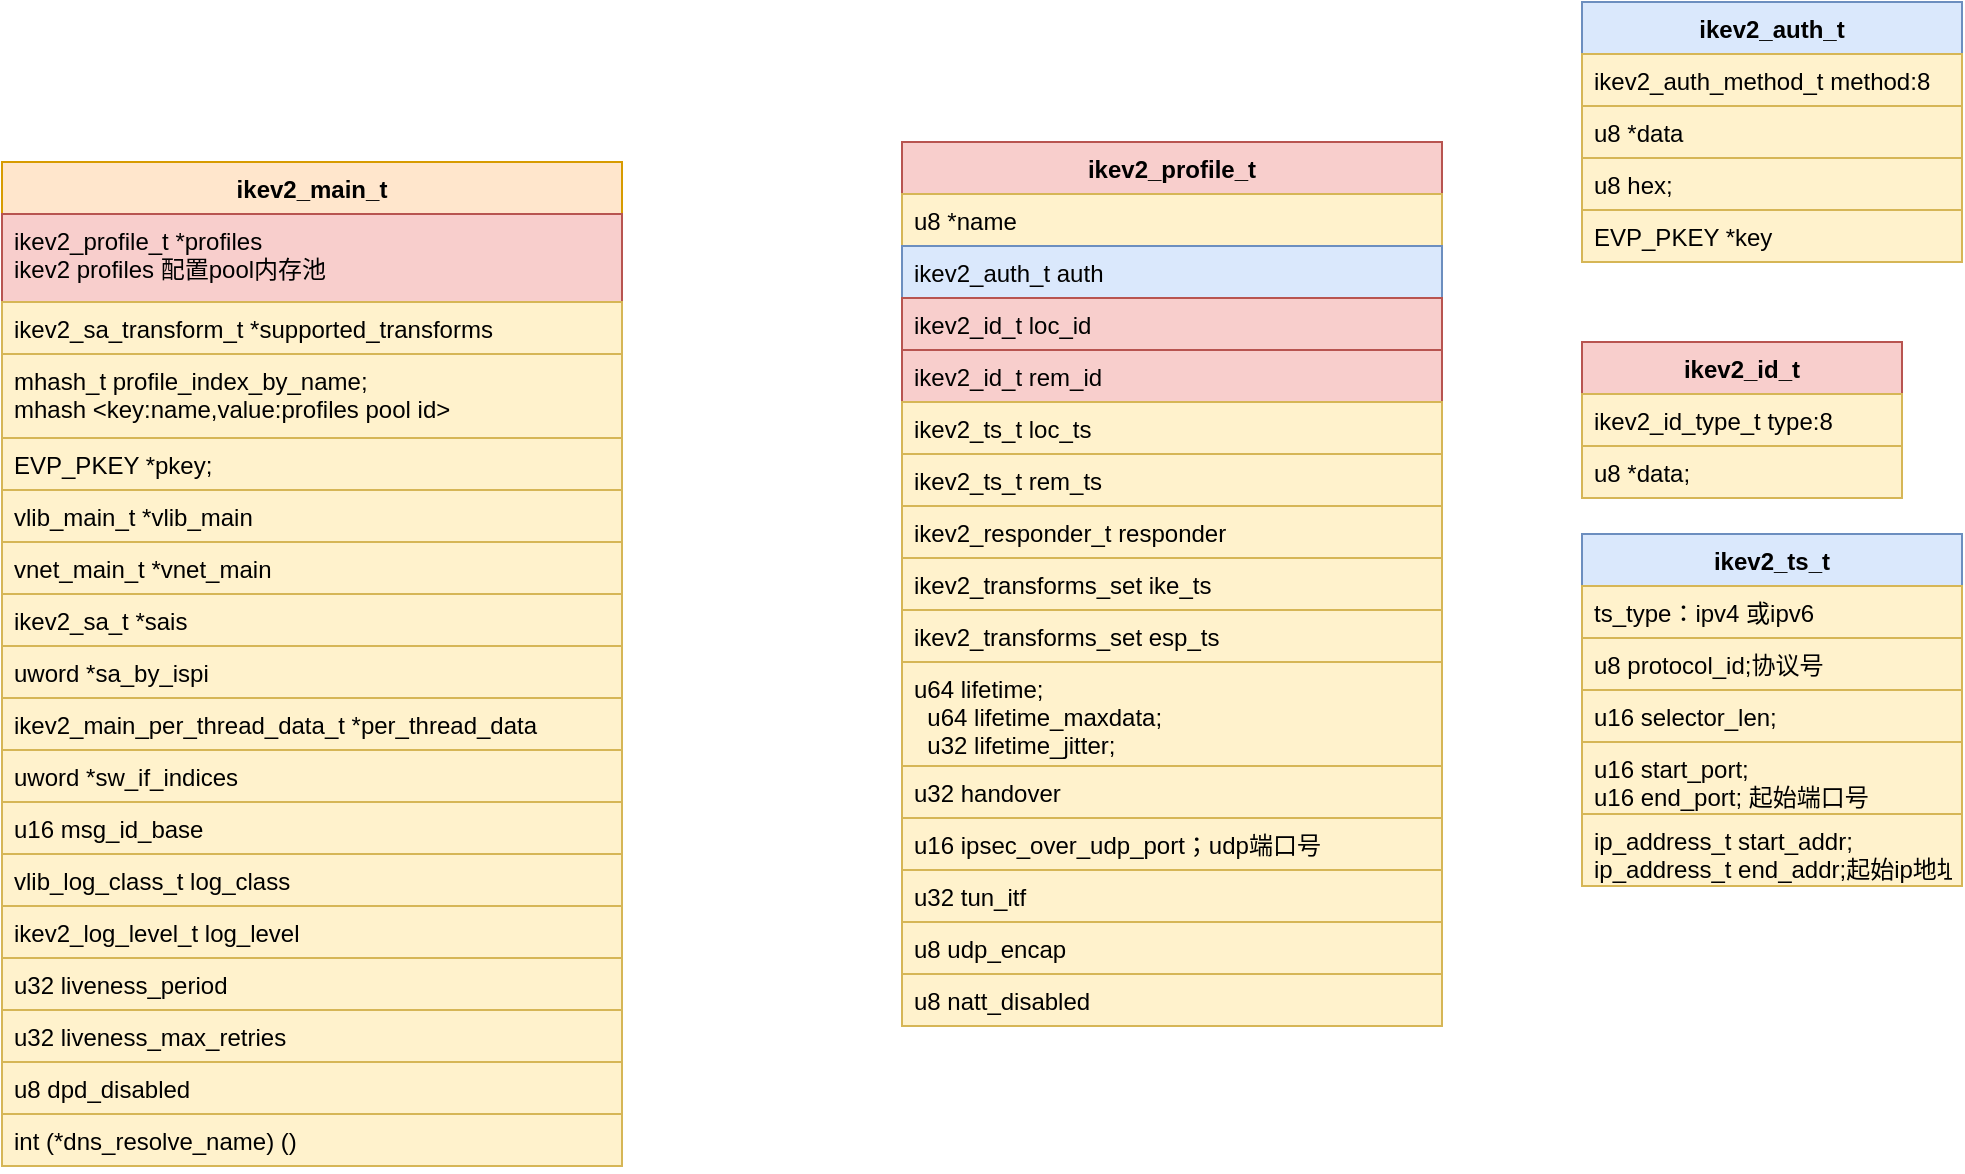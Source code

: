 <mxfile version="15.5.7" type="github">
  <diagram name="Page-1" id="e7e014a7-5840-1c2e-5031-d8a46d1fe8dd">
    <mxGraphModel dx="782" dy="436" grid="1" gridSize="10" guides="1" tooltips="1" connect="1" arrows="1" fold="1" page="1" pageScale="1" pageWidth="1169" pageHeight="826" background="#ffffff" math="0" shadow="0">
      <root>
        <mxCell id="0" />
        <mxCell id="1" parent="0" />
        <mxCell id="Ou4qxV2DXJZPpHNbIq72-41" value="ikev2_main_t" style="swimlane;fontStyle=1;align=center;verticalAlign=top;childLayout=stackLayout;horizontal=1;startSize=26;horizontalStack=0;resizeParent=1;resizeParentMax=0;resizeLast=0;collapsible=1;marginBottom=0;fillColor=#ffe6cc;strokeColor=#d79b00;" parent="1" vertex="1">
          <mxGeometry x="80" y="90" width="310" height="502" as="geometry" />
        </mxCell>
        <mxCell id="Ou4qxV2DXJZPpHNbIq72-42" value="ikev2_profile_t *profiles&#xa;ikev2 profiles 配置pool内存池" style="text;strokeColor=#b85450;fillColor=#f8cecc;align=left;verticalAlign=top;spacingLeft=4;spacingRight=4;overflow=hidden;rotatable=0;points=[[0,0.5],[1,0.5]];portConstraint=eastwest;" parent="Ou4qxV2DXJZPpHNbIq72-41" vertex="1">
          <mxGeometry y="26" width="310" height="44" as="geometry" />
        </mxCell>
        <mxCell id="Ou4qxV2DXJZPpHNbIq72-44" value="ikev2_sa_transform_t *supported_transforms" style="text;fillColor=#fff2cc;align=left;verticalAlign=top;spacingLeft=4;spacingRight=4;overflow=hidden;rotatable=0;points=[[0,0.5],[1,0.5]];portConstraint=eastwest;strokeColor=#d6b656;" parent="Ou4qxV2DXJZPpHNbIq72-41" vertex="1">
          <mxGeometry y="70" width="310" height="26" as="geometry" />
        </mxCell>
        <mxCell id="Ou4qxV2DXJZPpHNbIq72-45" value="mhash_t profile_index_by_name;&#xa;mhash &lt;key:name,value:profiles pool id&gt;" style="text;fillColor=#fff2cc;align=left;verticalAlign=top;spacingLeft=4;spacingRight=4;overflow=hidden;rotatable=0;points=[[0,0.5],[1,0.5]];portConstraint=eastwest;strokeColor=#d6b656;" parent="Ou4qxV2DXJZPpHNbIq72-41" vertex="1">
          <mxGeometry y="96" width="310" height="42" as="geometry" />
        </mxCell>
        <mxCell id="Ou4qxV2DXJZPpHNbIq72-46" value="EVP_PKEY *pkey;" style="text;fillColor=#fff2cc;align=left;verticalAlign=top;spacingLeft=4;spacingRight=4;overflow=hidden;rotatable=0;points=[[0,0.5],[1,0.5]];portConstraint=eastwest;strokeColor=#d6b656;" parent="Ou4qxV2DXJZPpHNbIq72-41" vertex="1">
          <mxGeometry y="138" width="310" height="26" as="geometry" />
        </mxCell>
        <mxCell id="Ou4qxV2DXJZPpHNbIq72-47" value="vlib_main_t *vlib_main" style="text;fillColor=#fff2cc;align=left;verticalAlign=top;spacingLeft=4;spacingRight=4;overflow=hidden;rotatable=0;points=[[0,0.5],[1,0.5]];portConstraint=eastwest;strokeColor=#d6b656;" parent="Ou4qxV2DXJZPpHNbIq72-41" vertex="1">
          <mxGeometry y="164" width="310" height="26" as="geometry" />
        </mxCell>
        <mxCell id="Ou4qxV2DXJZPpHNbIq72-48" value="vnet_main_t *vnet_main" style="text;fillColor=#fff2cc;align=left;verticalAlign=top;spacingLeft=4;spacingRight=4;overflow=hidden;rotatable=0;points=[[0,0.5],[1,0.5]];portConstraint=eastwest;strokeColor=#d6b656;" parent="Ou4qxV2DXJZPpHNbIq72-41" vertex="1">
          <mxGeometry y="190" width="310" height="26" as="geometry" />
        </mxCell>
        <mxCell id="Ou4qxV2DXJZPpHNbIq72-49" value="ikev2_sa_t *sais" style="text;fillColor=#fff2cc;align=left;verticalAlign=top;spacingLeft=4;spacingRight=4;overflow=hidden;rotatable=0;points=[[0,0.5],[1,0.5]];portConstraint=eastwest;strokeColor=#d6b656;" parent="Ou4qxV2DXJZPpHNbIq72-41" vertex="1">
          <mxGeometry y="216" width="310" height="26" as="geometry" />
        </mxCell>
        <mxCell id="Ou4qxV2DXJZPpHNbIq72-50" value="uword *sa_by_ispi" style="text;fillColor=#fff2cc;align=left;verticalAlign=top;spacingLeft=4;spacingRight=4;overflow=hidden;rotatable=0;points=[[0,0.5],[1,0.5]];portConstraint=eastwest;strokeColor=#d6b656;" parent="Ou4qxV2DXJZPpHNbIq72-41" vertex="1">
          <mxGeometry y="242" width="310" height="26" as="geometry" />
        </mxCell>
        <mxCell id="Ou4qxV2DXJZPpHNbIq72-51" value="ikev2_main_per_thread_data_t *per_thread_data" style="text;fillColor=#fff2cc;align=left;verticalAlign=top;spacingLeft=4;spacingRight=4;overflow=hidden;rotatable=0;points=[[0,0.5],[1,0.5]];portConstraint=eastwest;strokeColor=#d6b656;" parent="Ou4qxV2DXJZPpHNbIq72-41" vertex="1">
          <mxGeometry y="268" width="310" height="26" as="geometry" />
        </mxCell>
        <mxCell id="Ou4qxV2DXJZPpHNbIq72-52" value="uword *sw_if_indices" style="text;fillColor=#fff2cc;align=left;verticalAlign=top;spacingLeft=4;spacingRight=4;overflow=hidden;rotatable=0;points=[[0,0.5],[1,0.5]];portConstraint=eastwest;strokeColor=#d6b656;" parent="Ou4qxV2DXJZPpHNbIq72-41" vertex="1">
          <mxGeometry y="294" width="310" height="26" as="geometry" />
        </mxCell>
        <mxCell id="Ou4qxV2DXJZPpHNbIq72-53" value="u16 msg_id_base" style="text;fillColor=#fff2cc;align=left;verticalAlign=top;spacingLeft=4;spacingRight=4;overflow=hidden;rotatable=0;points=[[0,0.5],[1,0.5]];portConstraint=eastwest;strokeColor=#d6b656;" parent="Ou4qxV2DXJZPpHNbIq72-41" vertex="1">
          <mxGeometry y="320" width="310" height="26" as="geometry" />
        </mxCell>
        <mxCell id="Ou4qxV2DXJZPpHNbIq72-54" value="vlib_log_class_t log_class" style="text;fillColor=#fff2cc;align=left;verticalAlign=top;spacingLeft=4;spacingRight=4;overflow=hidden;rotatable=0;points=[[0,0.5],[1,0.5]];portConstraint=eastwest;strokeColor=#d6b656;" parent="Ou4qxV2DXJZPpHNbIq72-41" vertex="1">
          <mxGeometry y="346" width="310" height="26" as="geometry" />
        </mxCell>
        <mxCell id="Ou4qxV2DXJZPpHNbIq72-55" value="ikev2_log_level_t log_level" style="text;fillColor=#fff2cc;align=left;verticalAlign=top;spacingLeft=4;spacingRight=4;overflow=hidden;rotatable=0;points=[[0,0.5],[1,0.5]];portConstraint=eastwest;strokeColor=#d6b656;" parent="Ou4qxV2DXJZPpHNbIq72-41" vertex="1">
          <mxGeometry y="372" width="310" height="26" as="geometry" />
        </mxCell>
        <mxCell id="Ou4qxV2DXJZPpHNbIq72-56" value="u32 liveness_period" style="text;fillColor=#fff2cc;align=left;verticalAlign=top;spacingLeft=4;spacingRight=4;overflow=hidden;rotatable=0;points=[[0,0.5],[1,0.5]];portConstraint=eastwest;strokeColor=#d6b656;" parent="Ou4qxV2DXJZPpHNbIq72-41" vertex="1">
          <mxGeometry y="398" width="310" height="26" as="geometry" />
        </mxCell>
        <mxCell id="Ou4qxV2DXJZPpHNbIq72-57" value="u32 liveness_max_retries" style="text;fillColor=#fff2cc;align=left;verticalAlign=top;spacingLeft=4;spacingRight=4;overflow=hidden;rotatable=0;points=[[0,0.5],[1,0.5]];portConstraint=eastwest;strokeColor=#d6b656;" parent="Ou4qxV2DXJZPpHNbIq72-41" vertex="1">
          <mxGeometry y="424" width="310" height="26" as="geometry" />
        </mxCell>
        <mxCell id="Ou4qxV2DXJZPpHNbIq72-58" value="u8 dpd_disabled" style="text;fillColor=#fff2cc;align=left;verticalAlign=top;spacingLeft=4;spacingRight=4;overflow=hidden;rotatable=0;points=[[0,0.5],[1,0.5]];portConstraint=eastwest;strokeColor=#d6b656;" parent="Ou4qxV2DXJZPpHNbIq72-41" vertex="1">
          <mxGeometry y="450" width="310" height="26" as="geometry" />
        </mxCell>
        <mxCell id="Ou4qxV2DXJZPpHNbIq72-59" value="int (*dns_resolve_name) ()" style="text;fillColor=#fff2cc;align=left;verticalAlign=top;spacingLeft=4;spacingRight=4;overflow=hidden;rotatable=0;points=[[0,0.5],[1,0.5]];portConstraint=eastwest;strokeColor=#d6b656;" parent="Ou4qxV2DXJZPpHNbIq72-41" vertex="1">
          <mxGeometry y="476" width="310" height="26" as="geometry" />
        </mxCell>
        <mxCell id="Ou4qxV2DXJZPpHNbIq72-60" value="ikev2_profile_t" style="swimlane;fontStyle=1;align=center;verticalAlign=top;childLayout=stackLayout;horizontal=1;startSize=26;horizontalStack=0;resizeParent=1;resizeParentMax=0;resizeLast=0;collapsible=1;marginBottom=0;strokeColor=#b85450;fillColor=#f8cecc;" parent="1" vertex="1">
          <mxGeometry x="530" y="80" width="270" height="442" as="geometry" />
        </mxCell>
        <mxCell id="Ou4qxV2DXJZPpHNbIq72-61" value="u8 *name" style="text;strokeColor=#d6b656;fillColor=#fff2cc;align=left;verticalAlign=top;spacingLeft=4;spacingRight=4;overflow=hidden;rotatable=0;points=[[0,0.5],[1,0.5]];portConstraint=eastwest;" parent="Ou4qxV2DXJZPpHNbIq72-60" vertex="1">
          <mxGeometry y="26" width="270" height="26" as="geometry" />
        </mxCell>
        <mxCell id="Ou4qxV2DXJZPpHNbIq72-63" value="ikev2_auth_t auth" style="text;fillColor=#dae8fc;align=left;verticalAlign=top;spacingLeft=4;spacingRight=4;overflow=hidden;rotatable=0;points=[[0,0.5],[1,0.5]];portConstraint=eastwest;strokeColor=#6c8ebf;" parent="Ou4qxV2DXJZPpHNbIq72-60" vertex="1">
          <mxGeometry y="52" width="270" height="26" as="geometry" />
        </mxCell>
        <mxCell id="Ou4qxV2DXJZPpHNbIq72-64" value="ikev2_id_t loc_id" style="text;fillColor=#f8cecc;align=left;verticalAlign=top;spacingLeft=4;spacingRight=4;overflow=hidden;rotatable=0;points=[[0,0.5],[1,0.5]];portConstraint=eastwest;strokeColor=#b85450;" parent="Ou4qxV2DXJZPpHNbIq72-60" vertex="1">
          <mxGeometry y="78" width="270" height="26" as="geometry" />
        </mxCell>
        <mxCell id="Ou4qxV2DXJZPpHNbIq72-65" value="ikev2_id_t rem_id" style="text;fillColor=#f8cecc;align=left;verticalAlign=top;spacingLeft=4;spacingRight=4;overflow=hidden;rotatable=0;points=[[0,0.5],[1,0.5]];portConstraint=eastwest;strokeColor=#b85450;" parent="Ou4qxV2DXJZPpHNbIq72-60" vertex="1">
          <mxGeometry y="104" width="270" height="26" as="geometry" />
        </mxCell>
        <mxCell id="Ou4qxV2DXJZPpHNbIq72-66" value="ikev2_ts_t loc_ts" style="text;fillColor=#fff2cc;align=left;verticalAlign=top;spacingLeft=4;spacingRight=4;overflow=hidden;rotatable=0;points=[[0,0.5],[1,0.5]];portConstraint=eastwest;strokeColor=#d6b656;" parent="Ou4qxV2DXJZPpHNbIq72-60" vertex="1">
          <mxGeometry y="130" width="270" height="26" as="geometry" />
        </mxCell>
        <mxCell id="Ou4qxV2DXJZPpHNbIq72-67" value="ikev2_ts_t rem_ts" style="text;fillColor=#fff2cc;align=left;verticalAlign=top;spacingLeft=4;spacingRight=4;overflow=hidden;rotatable=0;points=[[0,0.5],[1,0.5]];portConstraint=eastwest;strokeColor=#d6b656;" parent="Ou4qxV2DXJZPpHNbIq72-60" vertex="1">
          <mxGeometry y="156" width="270" height="26" as="geometry" />
        </mxCell>
        <mxCell id="Ou4qxV2DXJZPpHNbIq72-68" value="ikev2_responder_t responder" style="text;fillColor=#fff2cc;align=left;verticalAlign=top;spacingLeft=4;spacingRight=4;overflow=hidden;rotatable=0;points=[[0,0.5],[1,0.5]];portConstraint=eastwest;strokeColor=#d6b656;" parent="Ou4qxV2DXJZPpHNbIq72-60" vertex="1">
          <mxGeometry y="182" width="270" height="26" as="geometry" />
        </mxCell>
        <mxCell id="Ou4qxV2DXJZPpHNbIq72-69" value="ikev2_transforms_set ike_ts" style="text;fillColor=#fff2cc;align=left;verticalAlign=top;spacingLeft=4;spacingRight=4;overflow=hidden;rotatable=0;points=[[0,0.5],[1,0.5]];portConstraint=eastwest;strokeColor=#d6b656;" parent="Ou4qxV2DXJZPpHNbIq72-60" vertex="1">
          <mxGeometry y="208" width="270" height="26" as="geometry" />
        </mxCell>
        <mxCell id="Ou4qxV2DXJZPpHNbIq72-70" value="ikev2_transforms_set esp_ts" style="text;fillColor=#fff2cc;align=left;verticalAlign=top;spacingLeft=4;spacingRight=4;overflow=hidden;rotatable=0;points=[[0,0.5],[1,0.5]];portConstraint=eastwest;strokeColor=#d6b656;" parent="Ou4qxV2DXJZPpHNbIq72-60" vertex="1">
          <mxGeometry y="234" width="270" height="26" as="geometry" />
        </mxCell>
        <mxCell id="Ou4qxV2DXJZPpHNbIq72-71" value="u64 lifetime;&#xa;  u64 lifetime_maxdata;&#xa;  u32 lifetime_jitter;" style="text;fillColor=#fff2cc;align=left;verticalAlign=top;spacingLeft=4;spacingRight=4;overflow=hidden;rotatable=0;points=[[0,0.5],[1,0.5]];portConstraint=eastwest;strokeColor=#d6b656;" parent="Ou4qxV2DXJZPpHNbIq72-60" vertex="1">
          <mxGeometry y="260" width="270" height="52" as="geometry" />
        </mxCell>
        <mxCell id="Ou4qxV2DXJZPpHNbIq72-72" value="u32 handover" style="text;fillColor=#fff2cc;align=left;verticalAlign=top;spacingLeft=4;spacingRight=4;overflow=hidden;rotatable=0;points=[[0,0.5],[1,0.5]];portConstraint=eastwest;strokeColor=#d6b656;" parent="Ou4qxV2DXJZPpHNbIq72-60" vertex="1">
          <mxGeometry y="312" width="270" height="26" as="geometry" />
        </mxCell>
        <mxCell id="Ou4qxV2DXJZPpHNbIq72-73" value="u16 ipsec_over_udp_port；udp端口号" style="text;fillColor=#fff2cc;align=left;verticalAlign=top;spacingLeft=4;spacingRight=4;overflow=hidden;rotatable=0;points=[[0,0.5],[1,0.5]];portConstraint=eastwest;strokeColor=#d6b656;" parent="Ou4qxV2DXJZPpHNbIq72-60" vertex="1">
          <mxGeometry y="338" width="270" height="26" as="geometry" />
        </mxCell>
        <mxCell id="Ou4qxV2DXJZPpHNbIq72-74" value="u32 tun_itf" style="text;fillColor=#fff2cc;align=left;verticalAlign=top;spacingLeft=4;spacingRight=4;overflow=hidden;rotatable=0;points=[[0,0.5],[1,0.5]];portConstraint=eastwest;strokeColor=#d6b656;" parent="Ou4qxV2DXJZPpHNbIq72-60" vertex="1">
          <mxGeometry y="364" width="270" height="26" as="geometry" />
        </mxCell>
        <mxCell id="Ou4qxV2DXJZPpHNbIq72-75" value="u8 udp_encap" style="text;fillColor=#fff2cc;align=left;verticalAlign=top;spacingLeft=4;spacingRight=4;overflow=hidden;rotatable=0;points=[[0,0.5],[1,0.5]];portConstraint=eastwest;strokeColor=#d6b656;" parent="Ou4qxV2DXJZPpHNbIq72-60" vertex="1">
          <mxGeometry y="390" width="270" height="26" as="geometry" />
        </mxCell>
        <mxCell id="Ou4qxV2DXJZPpHNbIq72-76" value="u8 natt_disabled" style="text;fillColor=#fff2cc;align=left;verticalAlign=top;spacingLeft=4;spacingRight=4;overflow=hidden;rotatable=0;points=[[0,0.5],[1,0.5]];portConstraint=eastwest;strokeColor=#d6b656;" parent="Ou4qxV2DXJZPpHNbIq72-60" vertex="1">
          <mxGeometry y="416" width="270" height="26" as="geometry" />
        </mxCell>
        <mxCell id="Ou4qxV2DXJZPpHNbIq72-77" value="ikev2_auth_t" style="swimlane;fontStyle=1;align=center;verticalAlign=top;childLayout=stackLayout;horizontal=1;startSize=26;horizontalStack=0;resizeParent=1;resizeParentMax=0;resizeLast=0;collapsible=1;marginBottom=0;strokeColor=#6c8ebf;fillColor=#dae8fc;" parent="1" vertex="1">
          <mxGeometry x="870" y="10" width="190" height="130" as="geometry" />
        </mxCell>
        <mxCell id="Ou4qxV2DXJZPpHNbIq72-78" value="ikev2_auth_method_t method:8" style="text;strokeColor=#d6b656;fillColor=#fff2cc;align=left;verticalAlign=top;spacingLeft=4;spacingRight=4;overflow=hidden;rotatable=0;points=[[0,0.5],[1,0.5]];portConstraint=eastwest;" parent="Ou4qxV2DXJZPpHNbIq72-77" vertex="1">
          <mxGeometry y="26" width="190" height="26" as="geometry" />
        </mxCell>
        <mxCell id="Ou4qxV2DXJZPpHNbIq72-80" value="u8 *data" style="text;fillColor=#fff2cc;align=left;verticalAlign=top;spacingLeft=4;spacingRight=4;overflow=hidden;rotatable=0;points=[[0,0.5],[1,0.5]];portConstraint=eastwest;strokeColor=#d6b656;" parent="Ou4qxV2DXJZPpHNbIq72-77" vertex="1">
          <mxGeometry y="52" width="190" height="26" as="geometry" />
        </mxCell>
        <mxCell id="Ou4qxV2DXJZPpHNbIq72-81" value="u8 hex;" style="text;strokeColor=#d6b656;fillColor=#fff2cc;align=left;verticalAlign=top;spacingLeft=4;spacingRight=4;overflow=hidden;rotatable=0;points=[[0,0.5],[1,0.5]];portConstraint=eastwest;" parent="Ou4qxV2DXJZPpHNbIq72-77" vertex="1">
          <mxGeometry y="78" width="190" height="26" as="geometry" />
        </mxCell>
        <mxCell id="Ou4qxV2DXJZPpHNbIq72-82" value="EVP_PKEY *key" style="text;strokeColor=#d6b656;fillColor=#fff2cc;align=left;verticalAlign=top;spacingLeft=4;spacingRight=4;overflow=hidden;rotatable=0;points=[[0,0.5],[1,0.5]];portConstraint=eastwest;" parent="Ou4qxV2DXJZPpHNbIq72-77" vertex="1">
          <mxGeometry y="104" width="190" height="26" as="geometry" />
        </mxCell>
        <mxCell id="Ou4qxV2DXJZPpHNbIq72-83" value="ikev2_id_t" style="swimlane;fontStyle=1;align=center;verticalAlign=top;childLayout=stackLayout;horizontal=1;startSize=26;horizontalStack=0;resizeParent=1;resizeParentMax=0;resizeLast=0;collapsible=1;marginBottom=0;strokeColor=#b85450;fillColor=#f8cecc;" parent="1" vertex="1">
          <mxGeometry x="870" y="180" width="160" height="78" as="geometry" />
        </mxCell>
        <mxCell id="Ou4qxV2DXJZPpHNbIq72-84" value="ikev2_id_type_t type:8" style="text;strokeColor=#d6b656;fillColor=#fff2cc;align=left;verticalAlign=top;spacingLeft=4;spacingRight=4;overflow=hidden;rotatable=0;points=[[0,0.5],[1,0.5]];portConstraint=eastwest;" parent="Ou4qxV2DXJZPpHNbIq72-83" vertex="1">
          <mxGeometry y="26" width="160" height="26" as="geometry" />
        </mxCell>
        <mxCell id="Ou4qxV2DXJZPpHNbIq72-86" value="u8 *data;" style="text;strokeColor=#d6b656;fillColor=#fff2cc;align=left;verticalAlign=top;spacingLeft=4;spacingRight=4;overflow=hidden;rotatable=0;points=[[0,0.5],[1,0.5]];portConstraint=eastwest;" parent="Ou4qxV2DXJZPpHNbIq72-83" vertex="1">
          <mxGeometry y="52" width="160" height="26" as="geometry" />
        </mxCell>
        <mxCell id="qKSq34PAnrU9pz3v25Dv-1" value="ikev2_ts_t" style="swimlane;fontStyle=1;align=center;verticalAlign=top;childLayout=stackLayout;horizontal=1;startSize=26;horizontalStack=0;resizeParent=1;resizeParentMax=0;resizeLast=0;collapsible=1;marginBottom=0;strokeColor=#6c8ebf;fillColor=#dae8fc;" vertex="1" parent="1">
          <mxGeometry x="870" y="276" width="190" height="176" as="geometry" />
        </mxCell>
        <mxCell id="qKSq34PAnrU9pz3v25Dv-2" value="ts_type：ipv4 或ipv6" style="text;strokeColor=#d6b656;fillColor=#fff2cc;align=left;verticalAlign=top;spacingLeft=4;spacingRight=4;overflow=hidden;rotatable=0;points=[[0,0.5],[1,0.5]];portConstraint=eastwest;" vertex="1" parent="qKSq34PAnrU9pz3v25Dv-1">
          <mxGeometry y="26" width="190" height="26" as="geometry" />
        </mxCell>
        <mxCell id="qKSq34PAnrU9pz3v25Dv-3" value="u8 protocol_id;协议号" style="text;fillColor=#fff2cc;align=left;verticalAlign=top;spacingLeft=4;spacingRight=4;overflow=hidden;rotatable=0;points=[[0,0.5],[1,0.5]];portConstraint=eastwest;strokeColor=#d6b656;" vertex="1" parent="qKSq34PAnrU9pz3v25Dv-1">
          <mxGeometry y="52" width="190" height="26" as="geometry" />
        </mxCell>
        <mxCell id="qKSq34PAnrU9pz3v25Dv-4" value="u16 selector_len;" style="text;strokeColor=#d6b656;fillColor=#fff2cc;align=left;verticalAlign=top;spacingLeft=4;spacingRight=4;overflow=hidden;rotatable=0;points=[[0,0.5],[1,0.5]];portConstraint=eastwest;" vertex="1" parent="qKSq34PAnrU9pz3v25Dv-1">
          <mxGeometry y="78" width="190" height="26" as="geometry" />
        </mxCell>
        <mxCell id="qKSq34PAnrU9pz3v25Dv-5" value="u16 start_port;&#xa;u16 end_port; 起始端口号" style="text;strokeColor=#d6b656;fillColor=#fff2cc;align=left;verticalAlign=top;spacingLeft=4;spacingRight=4;overflow=hidden;rotatable=0;points=[[0,0.5],[1,0.5]];portConstraint=eastwest;" vertex="1" parent="qKSq34PAnrU9pz3v25Dv-1">
          <mxGeometry y="104" width="190" height="36" as="geometry" />
        </mxCell>
        <mxCell id="qKSq34PAnrU9pz3v25Dv-6" value="ip_address_t start_addr;&#xa;ip_address_t end_addr;起始ip地址" style="text;strokeColor=#d6b656;fillColor=#fff2cc;align=left;verticalAlign=top;spacingLeft=4;spacingRight=4;overflow=hidden;rotatable=0;points=[[0,0.5],[1,0.5]];portConstraint=eastwest;" vertex="1" parent="qKSq34PAnrU9pz3v25Dv-1">
          <mxGeometry y="140" width="190" height="36" as="geometry" />
        </mxCell>
      </root>
    </mxGraphModel>
  </diagram>
</mxfile>
